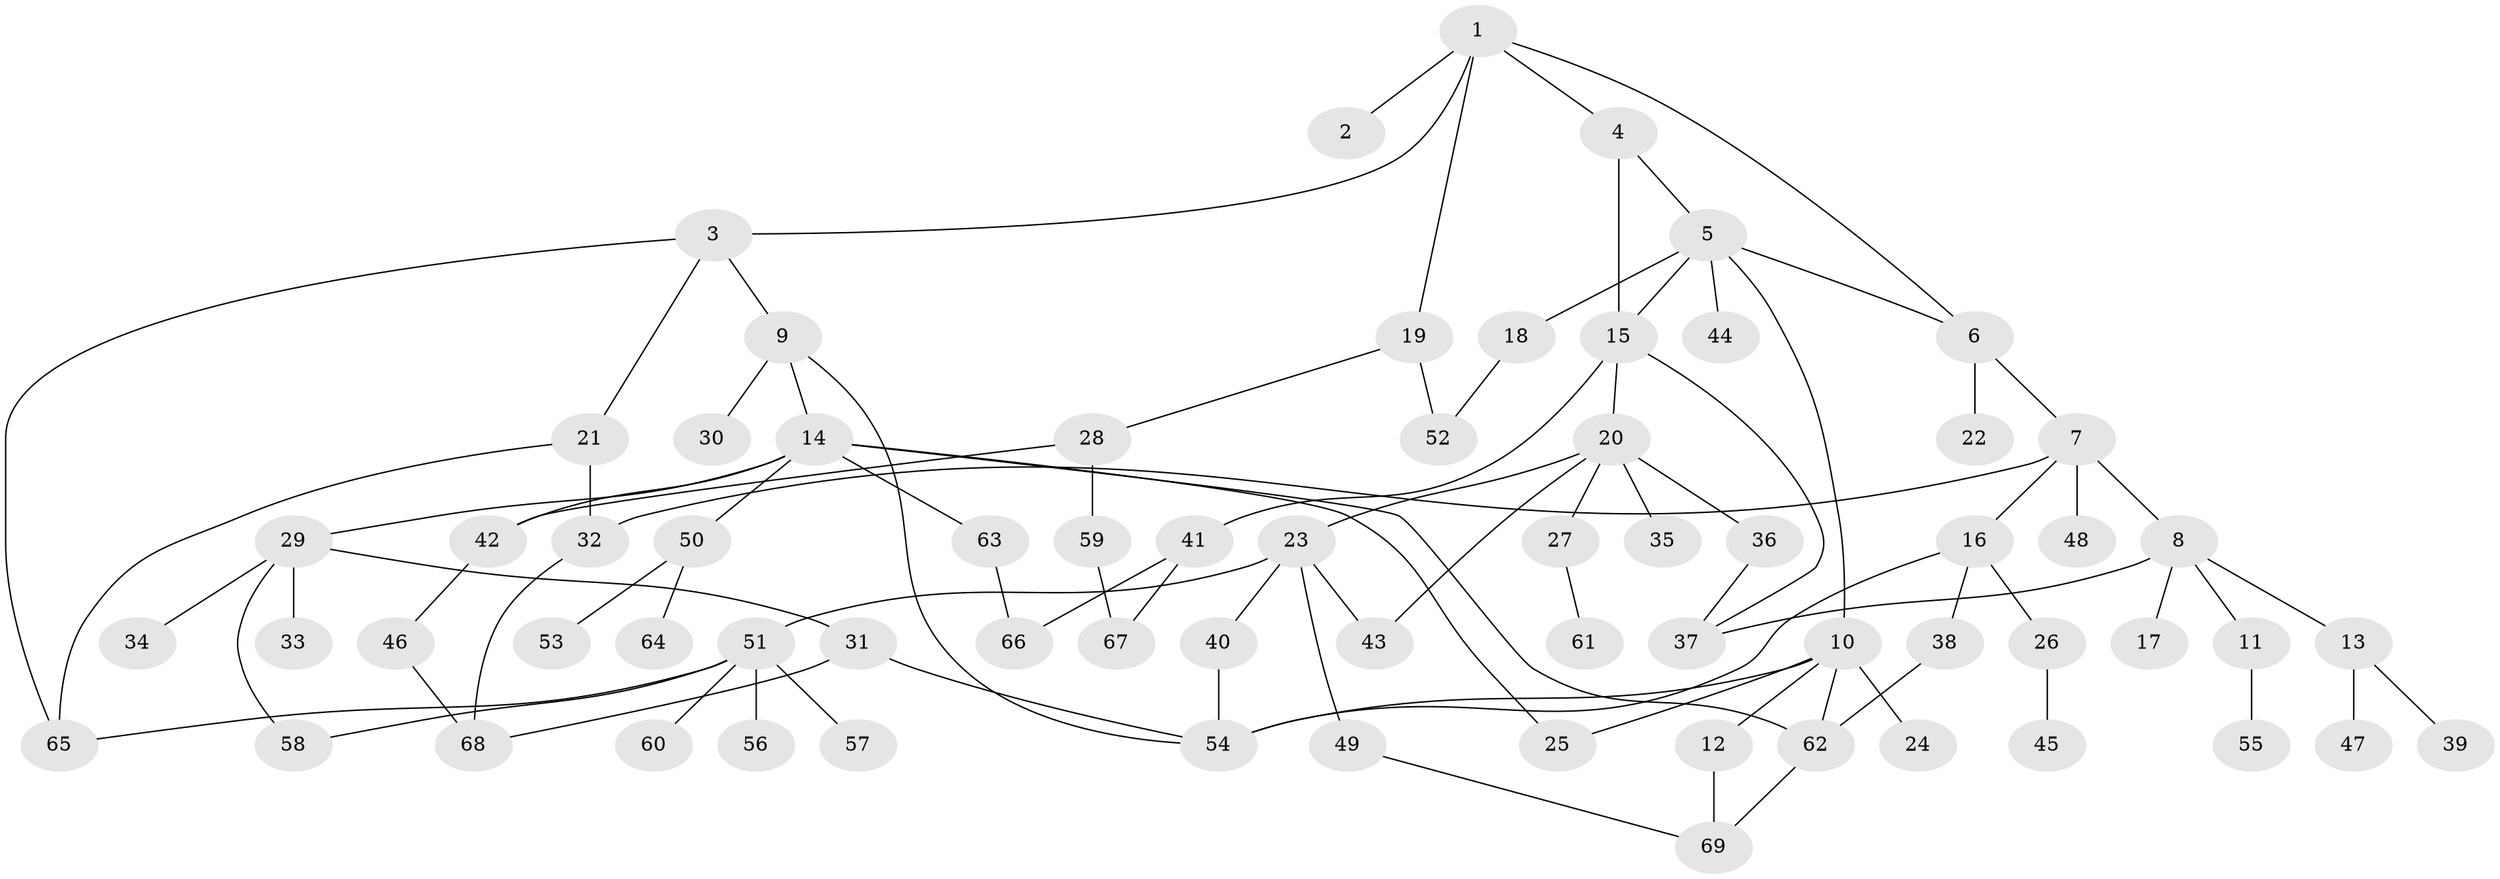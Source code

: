 // Generated by graph-tools (version 1.1) at 2025/10/02/27/25 16:10:52]
// undirected, 69 vertices, 92 edges
graph export_dot {
graph [start="1"]
  node [color=gray90,style=filled];
  1;
  2;
  3;
  4;
  5;
  6;
  7;
  8;
  9;
  10;
  11;
  12;
  13;
  14;
  15;
  16;
  17;
  18;
  19;
  20;
  21;
  22;
  23;
  24;
  25;
  26;
  27;
  28;
  29;
  30;
  31;
  32;
  33;
  34;
  35;
  36;
  37;
  38;
  39;
  40;
  41;
  42;
  43;
  44;
  45;
  46;
  47;
  48;
  49;
  50;
  51;
  52;
  53;
  54;
  55;
  56;
  57;
  58;
  59;
  60;
  61;
  62;
  63;
  64;
  65;
  66;
  67;
  68;
  69;
  1 -- 2;
  1 -- 3;
  1 -- 4;
  1 -- 19;
  1 -- 6;
  3 -- 9;
  3 -- 21;
  3 -- 65;
  4 -- 5;
  4 -- 15;
  5 -- 6;
  5 -- 10;
  5 -- 18;
  5 -- 44;
  5 -- 15;
  6 -- 7;
  6 -- 22;
  7 -- 8;
  7 -- 16;
  7 -- 32;
  7 -- 48;
  8 -- 11;
  8 -- 13;
  8 -- 17;
  8 -- 37;
  9 -- 14;
  9 -- 30;
  9 -- 54;
  10 -- 12;
  10 -- 24;
  10 -- 54;
  10 -- 25;
  10 -- 62;
  11 -- 55;
  12 -- 69;
  13 -- 39;
  13 -- 47;
  14 -- 25;
  14 -- 29;
  14 -- 50;
  14 -- 62;
  14 -- 63;
  14 -- 42;
  15 -- 20;
  15 -- 37;
  15 -- 41;
  16 -- 26;
  16 -- 38;
  16 -- 54;
  18 -- 52;
  19 -- 28;
  19 -- 52;
  20 -- 23;
  20 -- 27;
  20 -- 35;
  20 -- 36;
  20 -- 43;
  21 -- 32;
  21 -- 65;
  23 -- 40;
  23 -- 49;
  23 -- 51;
  23 -- 43;
  26 -- 45;
  27 -- 61;
  28 -- 42;
  28 -- 59;
  29 -- 31;
  29 -- 33;
  29 -- 34;
  29 -- 58;
  31 -- 54;
  31 -- 68;
  32 -- 68;
  36 -- 37;
  38 -- 62;
  40 -- 54;
  41 -- 66;
  41 -- 67;
  42 -- 46;
  46 -- 68;
  49 -- 69;
  50 -- 53;
  50 -- 64;
  51 -- 56;
  51 -- 57;
  51 -- 58;
  51 -- 60;
  51 -- 65;
  59 -- 67;
  62 -- 69;
  63 -- 66;
}

